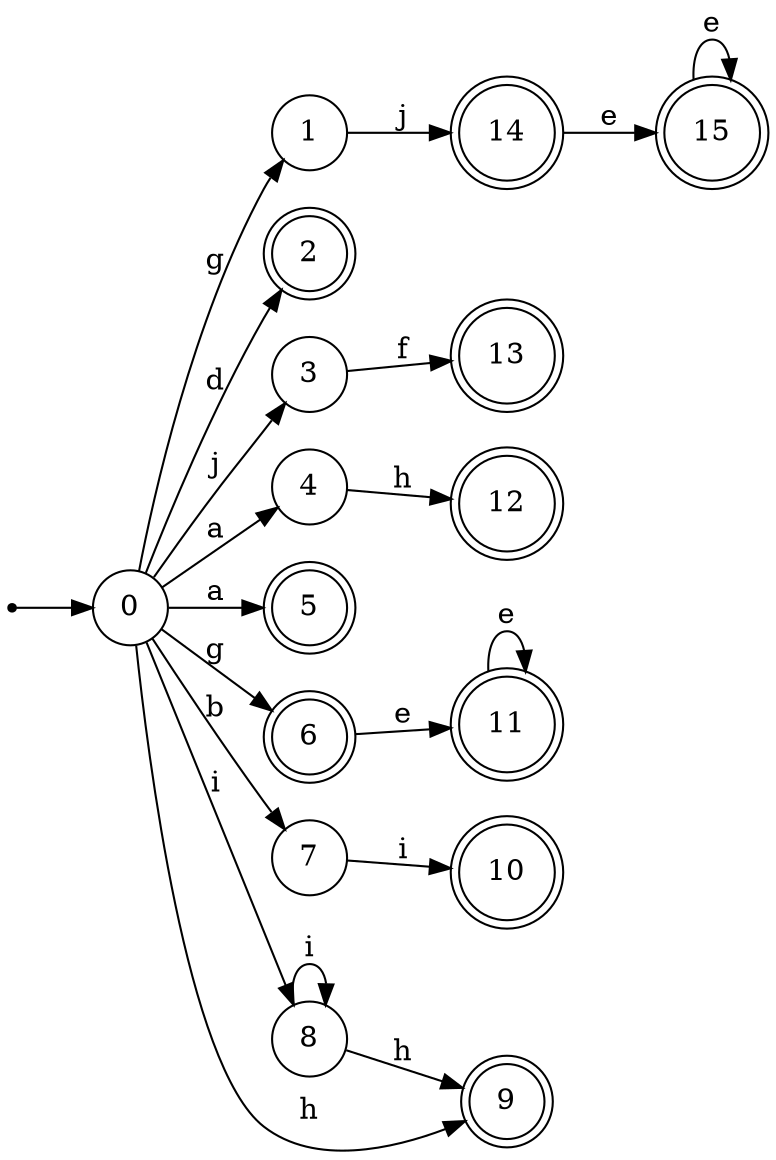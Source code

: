 digraph finite_state_machine {
rankdir=LR;
size="20,20";
node [shape = point]; "dummy0"
node [shape = circle]; "0";
"dummy0" -> "0";
node [shape = circle]; "1";
node [shape = doublecircle]; "2";node [shape = circle]; "3";
node [shape = circle]; "4";
node [shape = doublecircle]; "5";node [shape = doublecircle]; "6";node [shape = circle]; "7";
node [shape = circle]; "8";
node [shape = doublecircle]; "9";node [shape = doublecircle]; "10";node [shape = doublecircle]; "11";node [shape = doublecircle]; "12";node [shape = doublecircle]; "13";node [shape = doublecircle]; "14";node [shape = doublecircle]; "15";"0" -> "1" [label = "g"];
 "0" -> "6" [label = "g"];
 "0" -> "2" [label = "d"];
 "0" -> "3" [label = "j"];
 "0" -> "4" [label = "a"];
 "0" -> "5" [label = "a"];
 "0" -> "7" [label = "b"];
 "0" -> "8" [label = "i"];
 "0" -> "9" [label = "h"];
 "8" -> "8" [label = "i"];
 "8" -> "9" [label = "h"];
 "7" -> "10" [label = "i"];
 "6" -> "11" [label = "e"];
 "11" -> "11" [label = "e"];
 "4" -> "12" [label = "h"];
 "3" -> "13" [label = "f"];
 "1" -> "14" [label = "j"];
 "14" -> "15" [label = "e"];
 "15" -> "15" [label = "e"];
 }
